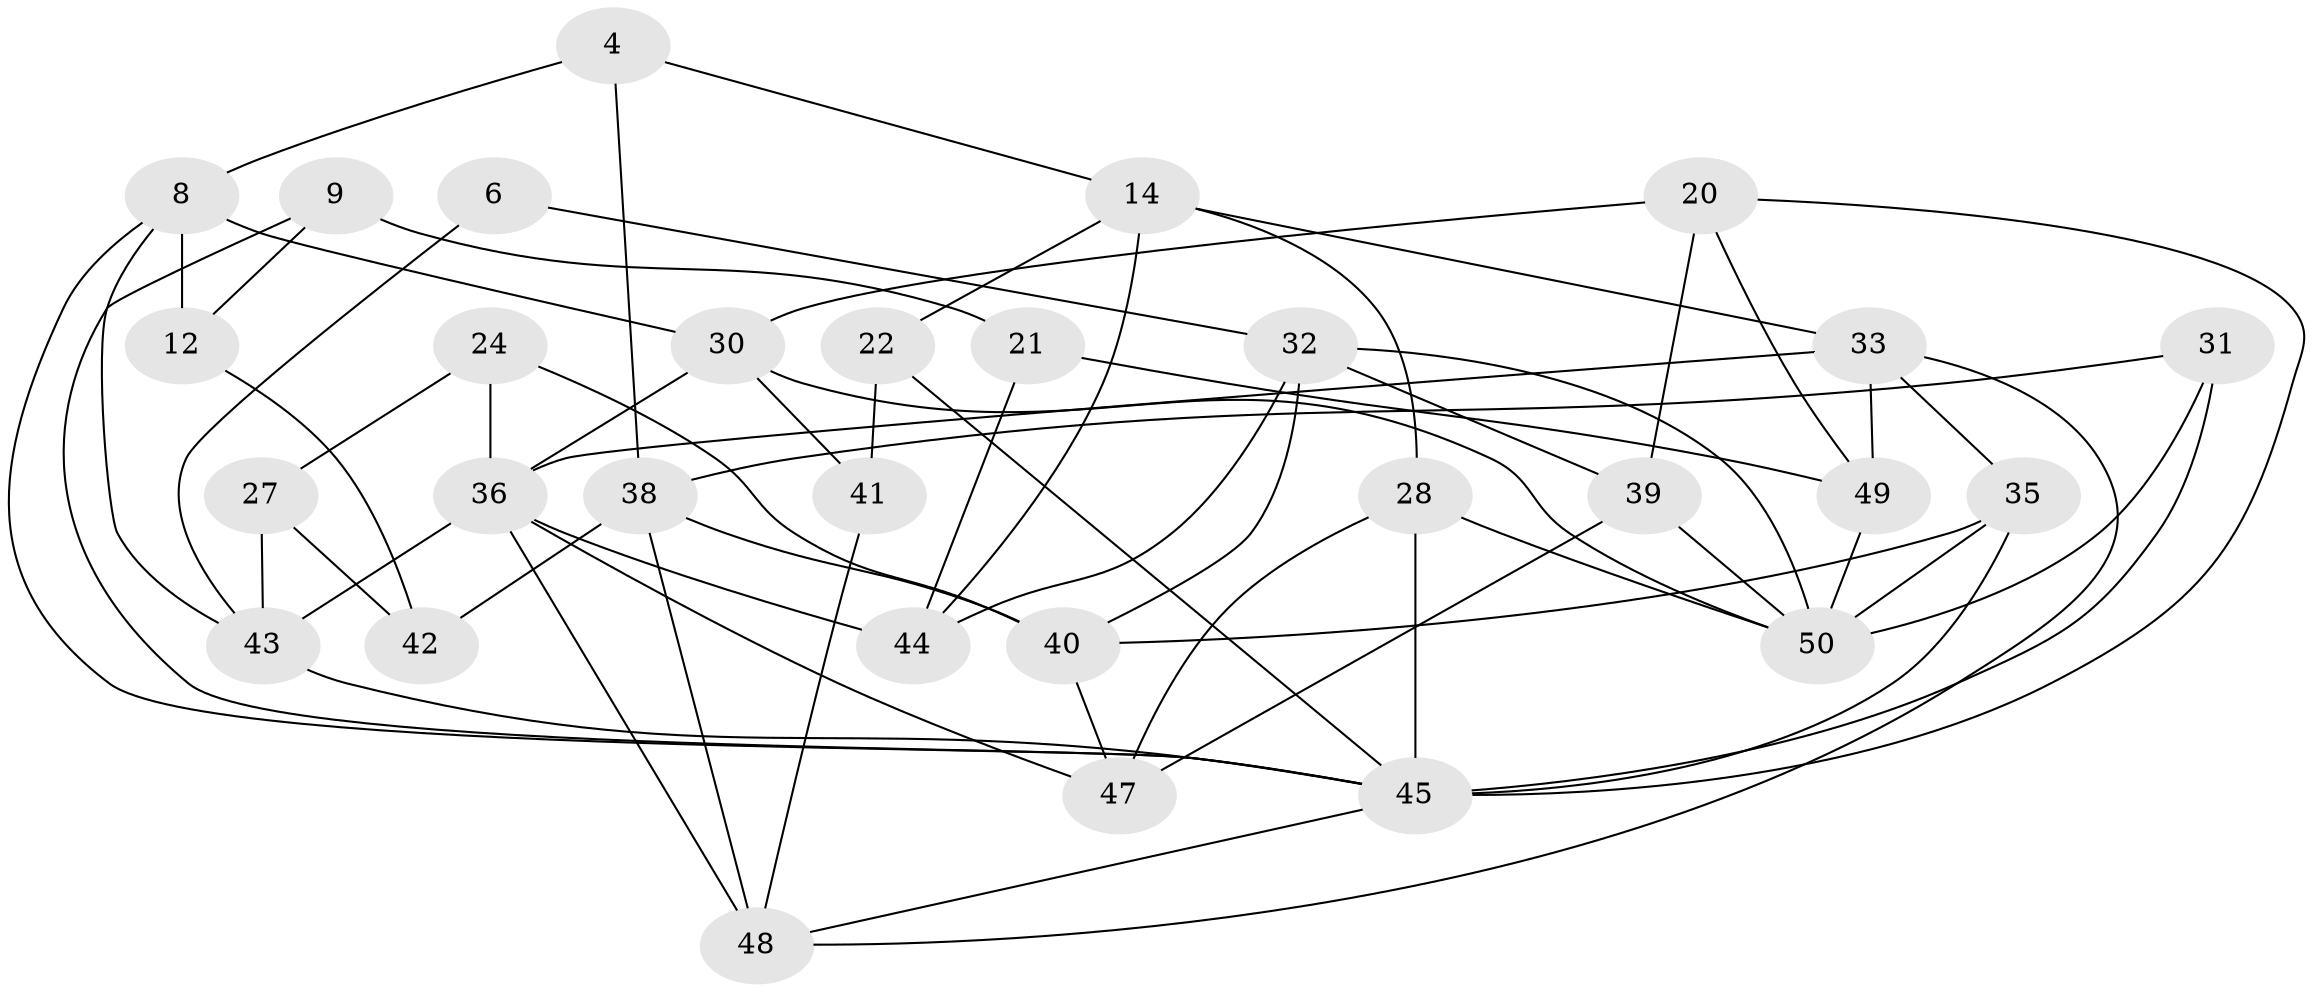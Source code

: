 // original degree distribution, {3: 0.32, 2: 0.08, 4: 0.26, 5: 0.24, 6: 0.06, 7: 0.04}
// Generated by graph-tools (version 1.1) at 2025/52/03/04/25 21:52:16]
// undirected, 30 vertices, 64 edges
graph export_dot {
graph [start="1"]
  node [color=gray90,style=filled];
  4;
  6;
  8;
  9;
  12;
  14 [super="+2"];
  20;
  21 [super="+5"];
  22;
  24;
  27;
  28;
  30 [super="+1"];
  31;
  32 [super="+17"];
  33 [super="+13"];
  35 [super="+11"];
  36 [super="+29"];
  38;
  39 [super="+26"];
  40;
  41;
  42 [super="+16"];
  43 [super="+19"];
  44 [super="+34"];
  45 [super="+23+37"];
  47;
  48 [super="+25"];
  49 [super="+46"];
  50 [super="+10"];
  4 -- 14;
  4 -- 8;
  4 -- 38;
  6 -- 43;
  6 -- 32;
  8 -- 12;
  8 -- 43;
  8 -- 45;
  8 -- 30;
  9 -- 21 [weight=2];
  9 -- 12;
  9 -- 45;
  12 -- 42;
  14 -- 44;
  14 -- 22;
  14 -- 33;
  14 -- 28;
  20 -- 39 [weight=2];
  20 -- 49 [weight=2];
  20 -- 30;
  20 -- 45;
  21 -- 44;
  21 -- 49 [weight=2];
  22 -- 41;
  22 -- 45;
  24 -- 40;
  24 -- 27;
  24 -- 36;
  27 -- 43 [weight=2];
  27 -- 42;
  28 -- 47;
  28 -- 50;
  28 -- 45;
  30 -- 36;
  30 -- 50;
  30 -- 41;
  31 -- 45 [weight=3];
  31 -- 38;
  31 -- 50;
  32 -- 39;
  32 -- 40 [weight=2];
  32 -- 44;
  32 -- 50;
  33 -- 36 [weight=2];
  33 -- 48;
  33 -- 49;
  33 -- 35;
  35 -- 45;
  35 -- 40;
  35 -- 50;
  36 -- 43 [weight=3];
  36 -- 47;
  36 -- 48;
  36 -- 44 [weight=2];
  38 -- 40;
  38 -- 42 [weight=2];
  38 -- 48 [weight=2];
  39 -- 47;
  39 -- 50;
  40 -- 47;
  41 -- 48;
  43 -- 45;
  45 -- 48;
  49 -- 50 [weight=2];
}
